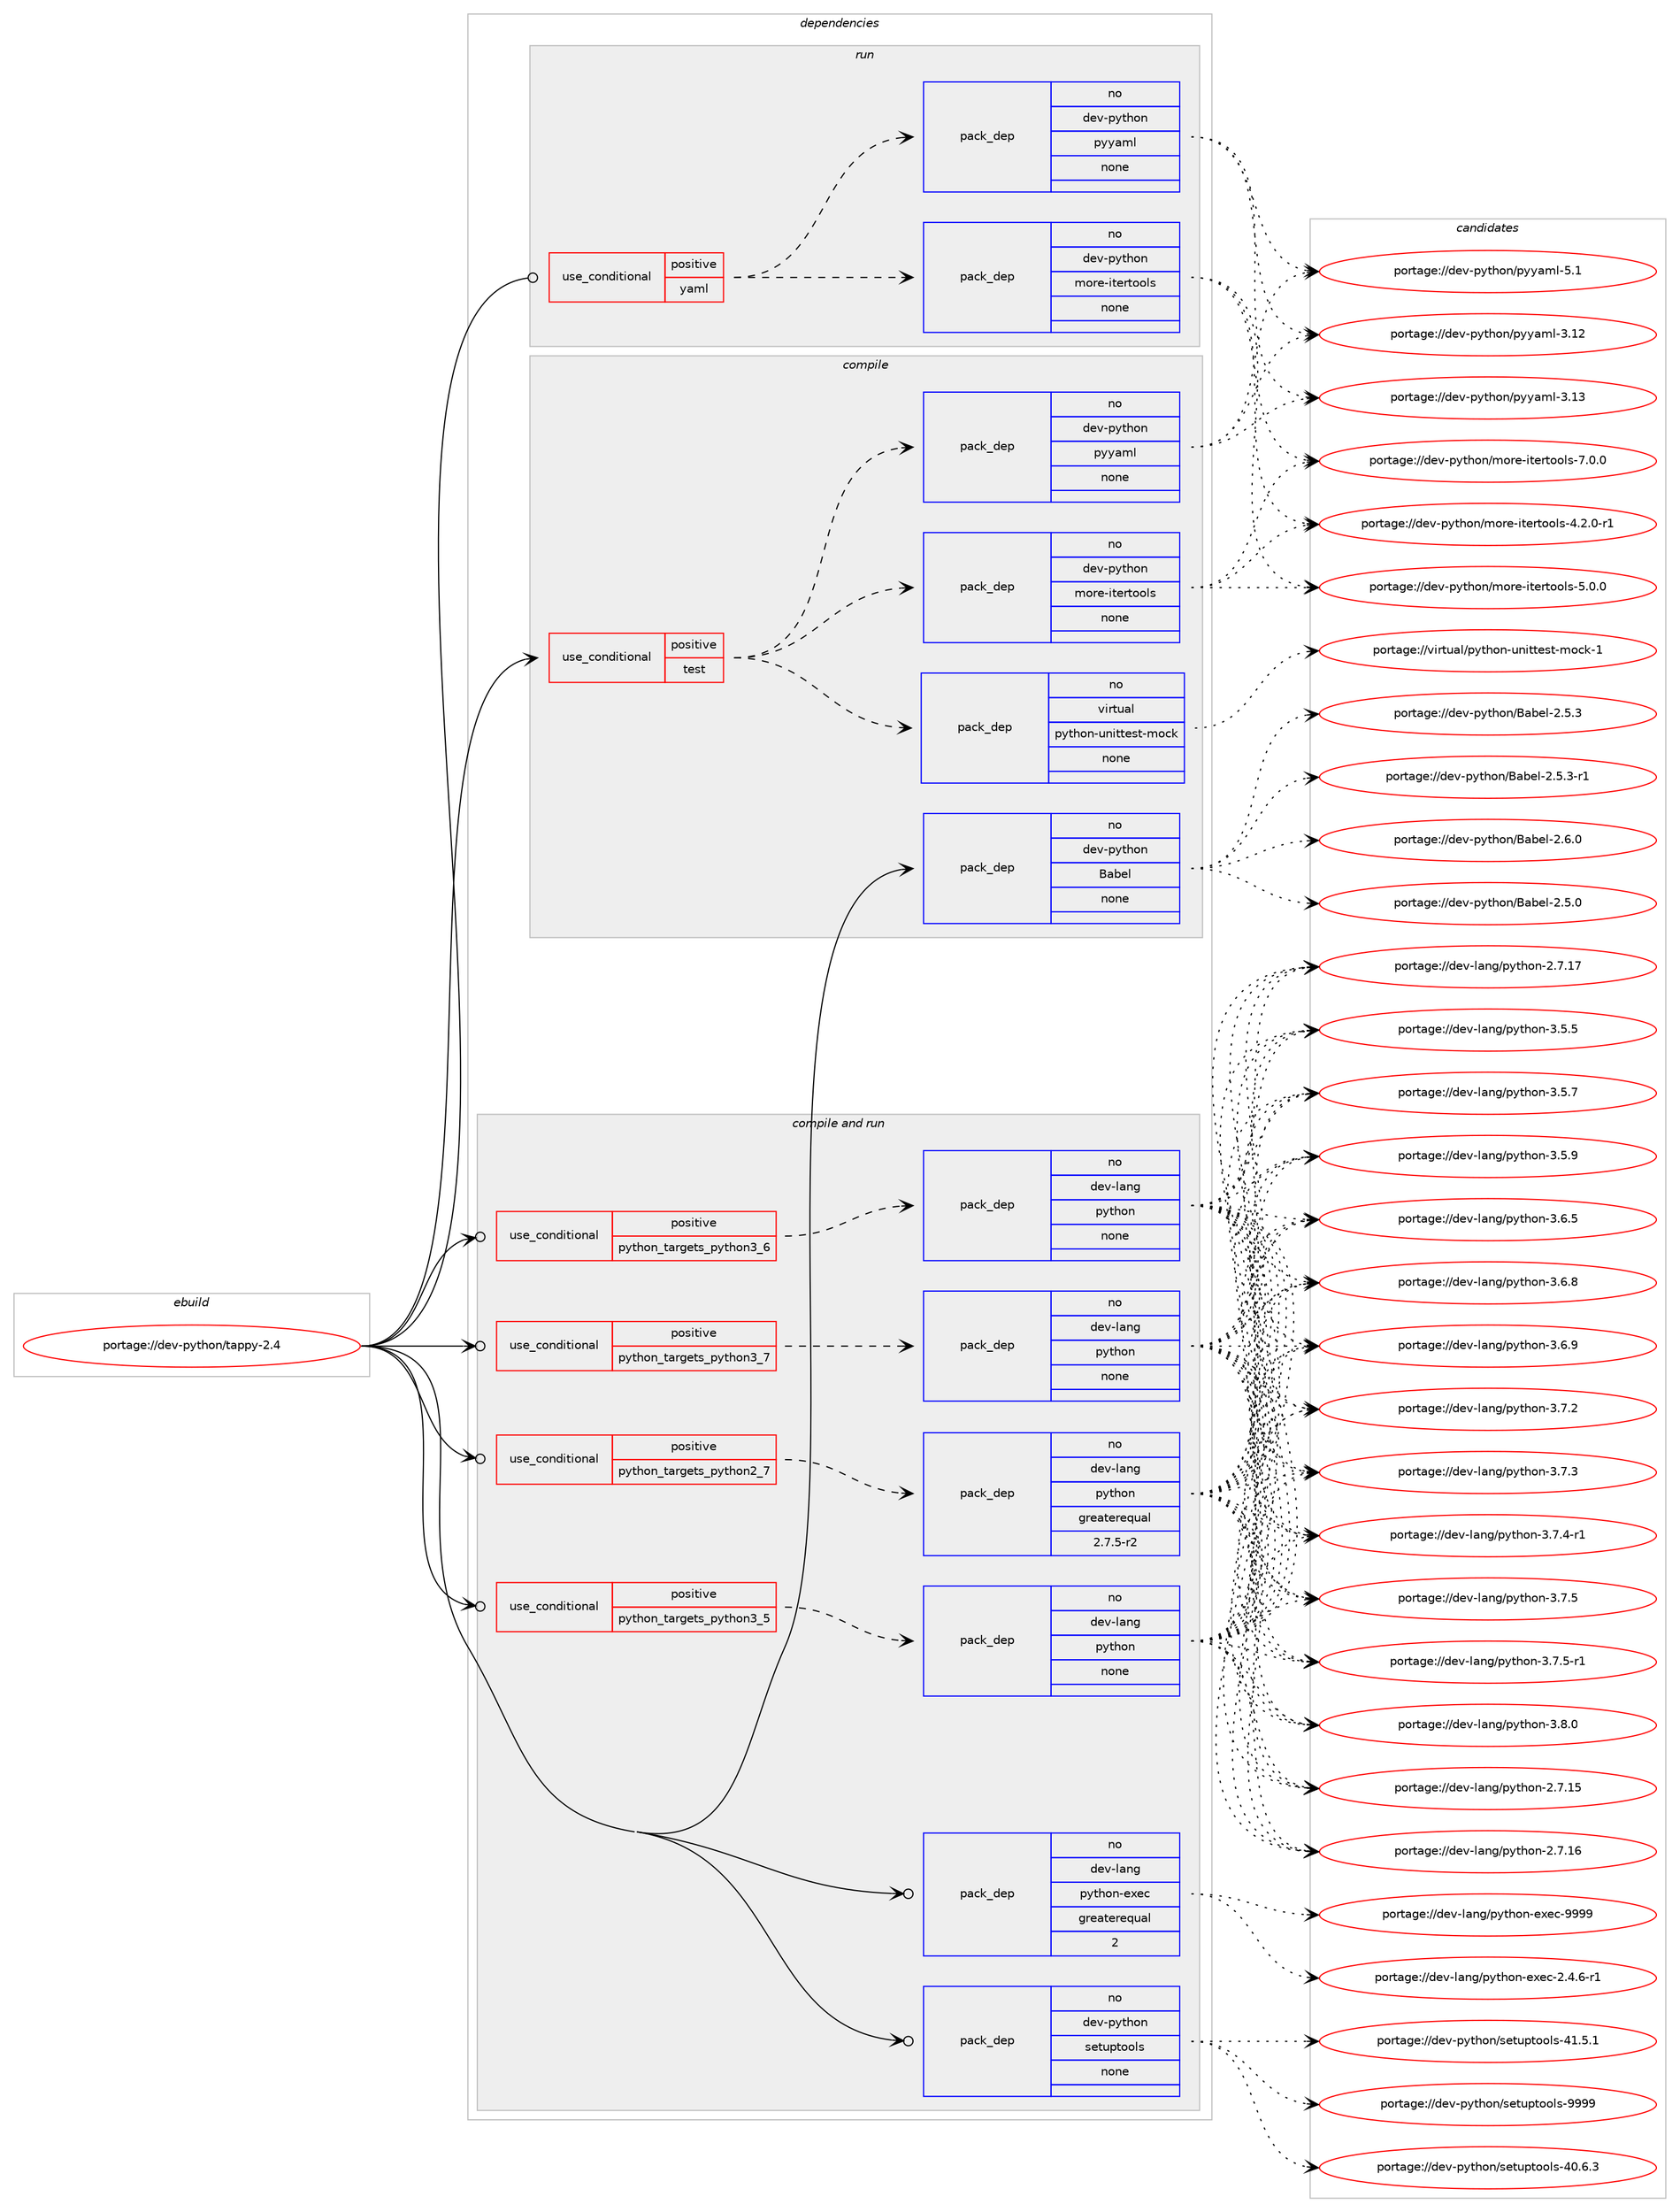 digraph prolog {

# *************
# Graph options
# *************

newrank=true;
concentrate=true;
compound=true;
graph [rankdir=LR,fontname=Helvetica,fontsize=10,ranksep=1.5];#, ranksep=2.5, nodesep=0.2];
edge  [arrowhead=vee];
node  [fontname=Helvetica,fontsize=10];

# **********
# The ebuild
# **********

subgraph cluster_leftcol {
color=gray;
rank=same;
label=<<i>ebuild</i>>;
id [label="portage://dev-python/tappy-2.4", color=red, width=4, href="../dev-python/tappy-2.4.svg"];
}

# ****************
# The dependencies
# ****************

subgraph cluster_midcol {
color=gray;
label=<<i>dependencies</i>>;
subgraph cluster_compile {
fillcolor="#eeeeee";
style=filled;
label=<<i>compile</i>>;
subgraph cond39559 {
dependency175048 [label=<<TABLE BORDER="0" CELLBORDER="1" CELLSPACING="0" CELLPADDING="4"><TR><TD ROWSPAN="3" CELLPADDING="10">use_conditional</TD></TR><TR><TD>positive</TD></TR><TR><TD>test</TD></TR></TABLE>>, shape=none, color=red];
subgraph pack132085 {
dependency175049 [label=<<TABLE BORDER="0" CELLBORDER="1" CELLSPACING="0" CELLPADDING="4" WIDTH="220"><TR><TD ROWSPAN="6" CELLPADDING="30">pack_dep</TD></TR><TR><TD WIDTH="110">no</TD></TR><TR><TD>dev-python</TD></TR><TR><TD>more-itertools</TD></TR><TR><TD>none</TD></TR><TR><TD></TD></TR></TABLE>>, shape=none, color=blue];
}
dependency175048:e -> dependency175049:w [weight=20,style="dashed",arrowhead="vee"];
subgraph pack132086 {
dependency175050 [label=<<TABLE BORDER="0" CELLBORDER="1" CELLSPACING="0" CELLPADDING="4" WIDTH="220"><TR><TD ROWSPAN="6" CELLPADDING="30">pack_dep</TD></TR><TR><TD WIDTH="110">no</TD></TR><TR><TD>dev-python</TD></TR><TR><TD>pyyaml</TD></TR><TR><TD>none</TD></TR><TR><TD></TD></TR></TABLE>>, shape=none, color=blue];
}
dependency175048:e -> dependency175050:w [weight=20,style="dashed",arrowhead="vee"];
subgraph pack132087 {
dependency175051 [label=<<TABLE BORDER="0" CELLBORDER="1" CELLSPACING="0" CELLPADDING="4" WIDTH="220"><TR><TD ROWSPAN="6" CELLPADDING="30">pack_dep</TD></TR><TR><TD WIDTH="110">no</TD></TR><TR><TD>virtual</TD></TR><TR><TD>python-unittest-mock</TD></TR><TR><TD>none</TD></TR><TR><TD></TD></TR></TABLE>>, shape=none, color=blue];
}
dependency175048:e -> dependency175051:w [weight=20,style="dashed",arrowhead="vee"];
}
id:e -> dependency175048:w [weight=20,style="solid",arrowhead="vee"];
subgraph pack132088 {
dependency175052 [label=<<TABLE BORDER="0" CELLBORDER="1" CELLSPACING="0" CELLPADDING="4" WIDTH="220"><TR><TD ROWSPAN="6" CELLPADDING="30">pack_dep</TD></TR><TR><TD WIDTH="110">no</TD></TR><TR><TD>dev-python</TD></TR><TR><TD>Babel</TD></TR><TR><TD>none</TD></TR><TR><TD></TD></TR></TABLE>>, shape=none, color=blue];
}
id:e -> dependency175052:w [weight=20,style="solid",arrowhead="vee"];
}
subgraph cluster_compileandrun {
fillcolor="#eeeeee";
style=filled;
label=<<i>compile and run</i>>;
subgraph cond39560 {
dependency175053 [label=<<TABLE BORDER="0" CELLBORDER="1" CELLSPACING="0" CELLPADDING="4"><TR><TD ROWSPAN="3" CELLPADDING="10">use_conditional</TD></TR><TR><TD>positive</TD></TR><TR><TD>python_targets_python2_7</TD></TR></TABLE>>, shape=none, color=red];
subgraph pack132089 {
dependency175054 [label=<<TABLE BORDER="0" CELLBORDER="1" CELLSPACING="0" CELLPADDING="4" WIDTH="220"><TR><TD ROWSPAN="6" CELLPADDING="30">pack_dep</TD></TR><TR><TD WIDTH="110">no</TD></TR><TR><TD>dev-lang</TD></TR><TR><TD>python</TD></TR><TR><TD>greaterequal</TD></TR><TR><TD>2.7.5-r2</TD></TR></TABLE>>, shape=none, color=blue];
}
dependency175053:e -> dependency175054:w [weight=20,style="dashed",arrowhead="vee"];
}
id:e -> dependency175053:w [weight=20,style="solid",arrowhead="odotvee"];
subgraph cond39561 {
dependency175055 [label=<<TABLE BORDER="0" CELLBORDER="1" CELLSPACING="0" CELLPADDING="4"><TR><TD ROWSPAN="3" CELLPADDING="10">use_conditional</TD></TR><TR><TD>positive</TD></TR><TR><TD>python_targets_python3_5</TD></TR></TABLE>>, shape=none, color=red];
subgraph pack132090 {
dependency175056 [label=<<TABLE BORDER="0" CELLBORDER="1" CELLSPACING="0" CELLPADDING="4" WIDTH="220"><TR><TD ROWSPAN="6" CELLPADDING="30">pack_dep</TD></TR><TR><TD WIDTH="110">no</TD></TR><TR><TD>dev-lang</TD></TR><TR><TD>python</TD></TR><TR><TD>none</TD></TR><TR><TD></TD></TR></TABLE>>, shape=none, color=blue];
}
dependency175055:e -> dependency175056:w [weight=20,style="dashed",arrowhead="vee"];
}
id:e -> dependency175055:w [weight=20,style="solid",arrowhead="odotvee"];
subgraph cond39562 {
dependency175057 [label=<<TABLE BORDER="0" CELLBORDER="1" CELLSPACING="0" CELLPADDING="4"><TR><TD ROWSPAN="3" CELLPADDING="10">use_conditional</TD></TR><TR><TD>positive</TD></TR><TR><TD>python_targets_python3_6</TD></TR></TABLE>>, shape=none, color=red];
subgraph pack132091 {
dependency175058 [label=<<TABLE BORDER="0" CELLBORDER="1" CELLSPACING="0" CELLPADDING="4" WIDTH="220"><TR><TD ROWSPAN="6" CELLPADDING="30">pack_dep</TD></TR><TR><TD WIDTH="110">no</TD></TR><TR><TD>dev-lang</TD></TR><TR><TD>python</TD></TR><TR><TD>none</TD></TR><TR><TD></TD></TR></TABLE>>, shape=none, color=blue];
}
dependency175057:e -> dependency175058:w [weight=20,style="dashed",arrowhead="vee"];
}
id:e -> dependency175057:w [weight=20,style="solid",arrowhead="odotvee"];
subgraph cond39563 {
dependency175059 [label=<<TABLE BORDER="0" CELLBORDER="1" CELLSPACING="0" CELLPADDING="4"><TR><TD ROWSPAN="3" CELLPADDING="10">use_conditional</TD></TR><TR><TD>positive</TD></TR><TR><TD>python_targets_python3_7</TD></TR></TABLE>>, shape=none, color=red];
subgraph pack132092 {
dependency175060 [label=<<TABLE BORDER="0" CELLBORDER="1" CELLSPACING="0" CELLPADDING="4" WIDTH="220"><TR><TD ROWSPAN="6" CELLPADDING="30">pack_dep</TD></TR><TR><TD WIDTH="110">no</TD></TR><TR><TD>dev-lang</TD></TR><TR><TD>python</TD></TR><TR><TD>none</TD></TR><TR><TD></TD></TR></TABLE>>, shape=none, color=blue];
}
dependency175059:e -> dependency175060:w [weight=20,style="dashed",arrowhead="vee"];
}
id:e -> dependency175059:w [weight=20,style="solid",arrowhead="odotvee"];
subgraph pack132093 {
dependency175061 [label=<<TABLE BORDER="0" CELLBORDER="1" CELLSPACING="0" CELLPADDING="4" WIDTH="220"><TR><TD ROWSPAN="6" CELLPADDING="30">pack_dep</TD></TR><TR><TD WIDTH="110">no</TD></TR><TR><TD>dev-lang</TD></TR><TR><TD>python-exec</TD></TR><TR><TD>greaterequal</TD></TR><TR><TD>2</TD></TR></TABLE>>, shape=none, color=blue];
}
id:e -> dependency175061:w [weight=20,style="solid",arrowhead="odotvee"];
subgraph pack132094 {
dependency175062 [label=<<TABLE BORDER="0" CELLBORDER="1" CELLSPACING="0" CELLPADDING="4" WIDTH="220"><TR><TD ROWSPAN="6" CELLPADDING="30">pack_dep</TD></TR><TR><TD WIDTH="110">no</TD></TR><TR><TD>dev-python</TD></TR><TR><TD>setuptools</TD></TR><TR><TD>none</TD></TR><TR><TD></TD></TR></TABLE>>, shape=none, color=blue];
}
id:e -> dependency175062:w [weight=20,style="solid",arrowhead="odotvee"];
}
subgraph cluster_run {
fillcolor="#eeeeee";
style=filled;
label=<<i>run</i>>;
subgraph cond39564 {
dependency175063 [label=<<TABLE BORDER="0" CELLBORDER="1" CELLSPACING="0" CELLPADDING="4"><TR><TD ROWSPAN="3" CELLPADDING="10">use_conditional</TD></TR><TR><TD>positive</TD></TR><TR><TD>yaml</TD></TR></TABLE>>, shape=none, color=red];
subgraph pack132095 {
dependency175064 [label=<<TABLE BORDER="0" CELLBORDER="1" CELLSPACING="0" CELLPADDING="4" WIDTH="220"><TR><TD ROWSPAN="6" CELLPADDING="30">pack_dep</TD></TR><TR><TD WIDTH="110">no</TD></TR><TR><TD>dev-python</TD></TR><TR><TD>more-itertools</TD></TR><TR><TD>none</TD></TR><TR><TD></TD></TR></TABLE>>, shape=none, color=blue];
}
dependency175063:e -> dependency175064:w [weight=20,style="dashed",arrowhead="vee"];
subgraph pack132096 {
dependency175065 [label=<<TABLE BORDER="0" CELLBORDER="1" CELLSPACING="0" CELLPADDING="4" WIDTH="220"><TR><TD ROWSPAN="6" CELLPADDING="30">pack_dep</TD></TR><TR><TD WIDTH="110">no</TD></TR><TR><TD>dev-python</TD></TR><TR><TD>pyyaml</TD></TR><TR><TD>none</TD></TR><TR><TD></TD></TR></TABLE>>, shape=none, color=blue];
}
dependency175063:e -> dependency175065:w [weight=20,style="dashed",arrowhead="vee"];
}
id:e -> dependency175063:w [weight=20,style="solid",arrowhead="odot"];
}
}

# **************
# The candidates
# **************

subgraph cluster_choices {
rank=same;
color=gray;
label=<<i>candidates</i>>;

subgraph choice132085 {
color=black;
nodesep=1;
choiceportage1001011184511212111610411111047109111114101451051161011141161111111081154552465046484511449 [label="portage://dev-python/more-itertools-4.2.0-r1", color=red, width=4,href="../dev-python/more-itertools-4.2.0-r1.svg"];
choiceportage100101118451121211161041111104710911111410145105116101114116111111108115455346484648 [label="portage://dev-python/more-itertools-5.0.0", color=red, width=4,href="../dev-python/more-itertools-5.0.0.svg"];
choiceportage100101118451121211161041111104710911111410145105116101114116111111108115455546484648 [label="portage://dev-python/more-itertools-7.0.0", color=red, width=4,href="../dev-python/more-itertools-7.0.0.svg"];
dependency175049:e -> choiceportage1001011184511212111610411111047109111114101451051161011141161111111081154552465046484511449:w [style=dotted,weight="100"];
dependency175049:e -> choiceportage100101118451121211161041111104710911111410145105116101114116111111108115455346484648:w [style=dotted,weight="100"];
dependency175049:e -> choiceportage100101118451121211161041111104710911111410145105116101114116111111108115455546484648:w [style=dotted,weight="100"];
}
subgraph choice132086 {
color=black;
nodesep=1;
choiceportage1001011184511212111610411111047112121121971091084551464950 [label="portage://dev-python/pyyaml-3.12", color=red, width=4,href="../dev-python/pyyaml-3.12.svg"];
choiceportage1001011184511212111610411111047112121121971091084551464951 [label="portage://dev-python/pyyaml-3.13", color=red, width=4,href="../dev-python/pyyaml-3.13.svg"];
choiceportage10010111845112121116104111110471121211219710910845534649 [label="portage://dev-python/pyyaml-5.1", color=red, width=4,href="../dev-python/pyyaml-5.1.svg"];
dependency175050:e -> choiceportage1001011184511212111610411111047112121121971091084551464950:w [style=dotted,weight="100"];
dependency175050:e -> choiceportage1001011184511212111610411111047112121121971091084551464951:w [style=dotted,weight="100"];
dependency175050:e -> choiceportage10010111845112121116104111110471121211219710910845534649:w [style=dotted,weight="100"];
}
subgraph choice132087 {
color=black;
nodesep=1;
choiceportage11810511411611797108471121211161041111104511711010511611610111511645109111991074549 [label="portage://virtual/python-unittest-mock-1", color=red, width=4,href="../virtual/python-unittest-mock-1.svg"];
dependency175051:e -> choiceportage11810511411611797108471121211161041111104511711010511611610111511645109111991074549:w [style=dotted,weight="100"];
}
subgraph choice132088 {
color=black;
nodesep=1;
choiceportage1001011184511212111610411111047669798101108455046534648 [label="portage://dev-python/Babel-2.5.0", color=red, width=4,href="../dev-python/Babel-2.5.0.svg"];
choiceportage1001011184511212111610411111047669798101108455046534651 [label="portage://dev-python/Babel-2.5.3", color=red, width=4,href="../dev-python/Babel-2.5.3.svg"];
choiceportage10010111845112121116104111110476697981011084550465346514511449 [label="portage://dev-python/Babel-2.5.3-r1", color=red, width=4,href="../dev-python/Babel-2.5.3-r1.svg"];
choiceportage1001011184511212111610411111047669798101108455046544648 [label="portage://dev-python/Babel-2.6.0", color=red, width=4,href="../dev-python/Babel-2.6.0.svg"];
dependency175052:e -> choiceportage1001011184511212111610411111047669798101108455046534648:w [style=dotted,weight="100"];
dependency175052:e -> choiceportage1001011184511212111610411111047669798101108455046534651:w [style=dotted,weight="100"];
dependency175052:e -> choiceportage10010111845112121116104111110476697981011084550465346514511449:w [style=dotted,weight="100"];
dependency175052:e -> choiceportage1001011184511212111610411111047669798101108455046544648:w [style=dotted,weight="100"];
}
subgraph choice132089 {
color=black;
nodesep=1;
choiceportage10010111845108971101034711212111610411111045504655464953 [label="portage://dev-lang/python-2.7.15", color=red, width=4,href="../dev-lang/python-2.7.15.svg"];
choiceportage10010111845108971101034711212111610411111045504655464954 [label="portage://dev-lang/python-2.7.16", color=red, width=4,href="../dev-lang/python-2.7.16.svg"];
choiceportage10010111845108971101034711212111610411111045504655464955 [label="portage://dev-lang/python-2.7.17", color=red, width=4,href="../dev-lang/python-2.7.17.svg"];
choiceportage100101118451089711010347112121116104111110455146534653 [label="portage://dev-lang/python-3.5.5", color=red, width=4,href="../dev-lang/python-3.5.5.svg"];
choiceportage100101118451089711010347112121116104111110455146534655 [label="portage://dev-lang/python-3.5.7", color=red, width=4,href="../dev-lang/python-3.5.7.svg"];
choiceportage100101118451089711010347112121116104111110455146534657 [label="portage://dev-lang/python-3.5.9", color=red, width=4,href="../dev-lang/python-3.5.9.svg"];
choiceportage100101118451089711010347112121116104111110455146544653 [label="portage://dev-lang/python-3.6.5", color=red, width=4,href="../dev-lang/python-3.6.5.svg"];
choiceportage100101118451089711010347112121116104111110455146544656 [label="portage://dev-lang/python-3.6.8", color=red, width=4,href="../dev-lang/python-3.6.8.svg"];
choiceportage100101118451089711010347112121116104111110455146544657 [label="portage://dev-lang/python-3.6.9", color=red, width=4,href="../dev-lang/python-3.6.9.svg"];
choiceportage100101118451089711010347112121116104111110455146554650 [label="portage://dev-lang/python-3.7.2", color=red, width=4,href="../dev-lang/python-3.7.2.svg"];
choiceportage100101118451089711010347112121116104111110455146554651 [label="portage://dev-lang/python-3.7.3", color=red, width=4,href="../dev-lang/python-3.7.3.svg"];
choiceportage1001011184510897110103471121211161041111104551465546524511449 [label="portage://dev-lang/python-3.7.4-r1", color=red, width=4,href="../dev-lang/python-3.7.4-r1.svg"];
choiceportage100101118451089711010347112121116104111110455146554653 [label="portage://dev-lang/python-3.7.5", color=red, width=4,href="../dev-lang/python-3.7.5.svg"];
choiceportage1001011184510897110103471121211161041111104551465546534511449 [label="portage://dev-lang/python-3.7.5-r1", color=red, width=4,href="../dev-lang/python-3.7.5-r1.svg"];
choiceportage100101118451089711010347112121116104111110455146564648 [label="portage://dev-lang/python-3.8.0", color=red, width=4,href="../dev-lang/python-3.8.0.svg"];
dependency175054:e -> choiceportage10010111845108971101034711212111610411111045504655464953:w [style=dotted,weight="100"];
dependency175054:e -> choiceportage10010111845108971101034711212111610411111045504655464954:w [style=dotted,weight="100"];
dependency175054:e -> choiceportage10010111845108971101034711212111610411111045504655464955:w [style=dotted,weight="100"];
dependency175054:e -> choiceportage100101118451089711010347112121116104111110455146534653:w [style=dotted,weight="100"];
dependency175054:e -> choiceportage100101118451089711010347112121116104111110455146534655:w [style=dotted,weight="100"];
dependency175054:e -> choiceportage100101118451089711010347112121116104111110455146534657:w [style=dotted,weight="100"];
dependency175054:e -> choiceportage100101118451089711010347112121116104111110455146544653:w [style=dotted,weight="100"];
dependency175054:e -> choiceportage100101118451089711010347112121116104111110455146544656:w [style=dotted,weight="100"];
dependency175054:e -> choiceportage100101118451089711010347112121116104111110455146544657:w [style=dotted,weight="100"];
dependency175054:e -> choiceportage100101118451089711010347112121116104111110455146554650:w [style=dotted,weight="100"];
dependency175054:e -> choiceportage100101118451089711010347112121116104111110455146554651:w [style=dotted,weight="100"];
dependency175054:e -> choiceportage1001011184510897110103471121211161041111104551465546524511449:w [style=dotted,weight="100"];
dependency175054:e -> choiceportage100101118451089711010347112121116104111110455146554653:w [style=dotted,weight="100"];
dependency175054:e -> choiceportage1001011184510897110103471121211161041111104551465546534511449:w [style=dotted,weight="100"];
dependency175054:e -> choiceportage100101118451089711010347112121116104111110455146564648:w [style=dotted,weight="100"];
}
subgraph choice132090 {
color=black;
nodesep=1;
choiceportage10010111845108971101034711212111610411111045504655464953 [label="portage://dev-lang/python-2.7.15", color=red, width=4,href="../dev-lang/python-2.7.15.svg"];
choiceportage10010111845108971101034711212111610411111045504655464954 [label="portage://dev-lang/python-2.7.16", color=red, width=4,href="../dev-lang/python-2.7.16.svg"];
choiceportage10010111845108971101034711212111610411111045504655464955 [label="portage://dev-lang/python-2.7.17", color=red, width=4,href="../dev-lang/python-2.7.17.svg"];
choiceportage100101118451089711010347112121116104111110455146534653 [label="portage://dev-lang/python-3.5.5", color=red, width=4,href="../dev-lang/python-3.5.5.svg"];
choiceportage100101118451089711010347112121116104111110455146534655 [label="portage://dev-lang/python-3.5.7", color=red, width=4,href="../dev-lang/python-3.5.7.svg"];
choiceportage100101118451089711010347112121116104111110455146534657 [label="portage://dev-lang/python-3.5.9", color=red, width=4,href="../dev-lang/python-3.5.9.svg"];
choiceportage100101118451089711010347112121116104111110455146544653 [label="portage://dev-lang/python-3.6.5", color=red, width=4,href="../dev-lang/python-3.6.5.svg"];
choiceportage100101118451089711010347112121116104111110455146544656 [label="portage://dev-lang/python-3.6.8", color=red, width=4,href="../dev-lang/python-3.6.8.svg"];
choiceportage100101118451089711010347112121116104111110455146544657 [label="portage://dev-lang/python-3.6.9", color=red, width=4,href="../dev-lang/python-3.6.9.svg"];
choiceportage100101118451089711010347112121116104111110455146554650 [label="portage://dev-lang/python-3.7.2", color=red, width=4,href="../dev-lang/python-3.7.2.svg"];
choiceportage100101118451089711010347112121116104111110455146554651 [label="portage://dev-lang/python-3.7.3", color=red, width=4,href="../dev-lang/python-3.7.3.svg"];
choiceportage1001011184510897110103471121211161041111104551465546524511449 [label="portage://dev-lang/python-3.7.4-r1", color=red, width=4,href="../dev-lang/python-3.7.4-r1.svg"];
choiceportage100101118451089711010347112121116104111110455146554653 [label="portage://dev-lang/python-3.7.5", color=red, width=4,href="../dev-lang/python-3.7.5.svg"];
choiceportage1001011184510897110103471121211161041111104551465546534511449 [label="portage://dev-lang/python-3.7.5-r1", color=red, width=4,href="../dev-lang/python-3.7.5-r1.svg"];
choiceportage100101118451089711010347112121116104111110455146564648 [label="portage://dev-lang/python-3.8.0", color=red, width=4,href="../dev-lang/python-3.8.0.svg"];
dependency175056:e -> choiceportage10010111845108971101034711212111610411111045504655464953:w [style=dotted,weight="100"];
dependency175056:e -> choiceportage10010111845108971101034711212111610411111045504655464954:w [style=dotted,weight="100"];
dependency175056:e -> choiceportage10010111845108971101034711212111610411111045504655464955:w [style=dotted,weight="100"];
dependency175056:e -> choiceportage100101118451089711010347112121116104111110455146534653:w [style=dotted,weight="100"];
dependency175056:e -> choiceportage100101118451089711010347112121116104111110455146534655:w [style=dotted,weight="100"];
dependency175056:e -> choiceportage100101118451089711010347112121116104111110455146534657:w [style=dotted,weight="100"];
dependency175056:e -> choiceportage100101118451089711010347112121116104111110455146544653:w [style=dotted,weight="100"];
dependency175056:e -> choiceportage100101118451089711010347112121116104111110455146544656:w [style=dotted,weight="100"];
dependency175056:e -> choiceportage100101118451089711010347112121116104111110455146544657:w [style=dotted,weight="100"];
dependency175056:e -> choiceportage100101118451089711010347112121116104111110455146554650:w [style=dotted,weight="100"];
dependency175056:e -> choiceportage100101118451089711010347112121116104111110455146554651:w [style=dotted,weight="100"];
dependency175056:e -> choiceportage1001011184510897110103471121211161041111104551465546524511449:w [style=dotted,weight="100"];
dependency175056:e -> choiceportage100101118451089711010347112121116104111110455146554653:w [style=dotted,weight="100"];
dependency175056:e -> choiceportage1001011184510897110103471121211161041111104551465546534511449:w [style=dotted,weight="100"];
dependency175056:e -> choiceportage100101118451089711010347112121116104111110455146564648:w [style=dotted,weight="100"];
}
subgraph choice132091 {
color=black;
nodesep=1;
choiceportage10010111845108971101034711212111610411111045504655464953 [label="portage://dev-lang/python-2.7.15", color=red, width=4,href="../dev-lang/python-2.7.15.svg"];
choiceportage10010111845108971101034711212111610411111045504655464954 [label="portage://dev-lang/python-2.7.16", color=red, width=4,href="../dev-lang/python-2.7.16.svg"];
choiceportage10010111845108971101034711212111610411111045504655464955 [label="portage://dev-lang/python-2.7.17", color=red, width=4,href="../dev-lang/python-2.7.17.svg"];
choiceportage100101118451089711010347112121116104111110455146534653 [label="portage://dev-lang/python-3.5.5", color=red, width=4,href="../dev-lang/python-3.5.5.svg"];
choiceportage100101118451089711010347112121116104111110455146534655 [label="portage://dev-lang/python-3.5.7", color=red, width=4,href="../dev-lang/python-3.5.7.svg"];
choiceportage100101118451089711010347112121116104111110455146534657 [label="portage://dev-lang/python-3.5.9", color=red, width=4,href="../dev-lang/python-3.5.9.svg"];
choiceportage100101118451089711010347112121116104111110455146544653 [label="portage://dev-lang/python-3.6.5", color=red, width=4,href="../dev-lang/python-3.6.5.svg"];
choiceportage100101118451089711010347112121116104111110455146544656 [label="portage://dev-lang/python-3.6.8", color=red, width=4,href="../dev-lang/python-3.6.8.svg"];
choiceportage100101118451089711010347112121116104111110455146544657 [label="portage://dev-lang/python-3.6.9", color=red, width=4,href="../dev-lang/python-3.6.9.svg"];
choiceportage100101118451089711010347112121116104111110455146554650 [label="portage://dev-lang/python-3.7.2", color=red, width=4,href="../dev-lang/python-3.7.2.svg"];
choiceportage100101118451089711010347112121116104111110455146554651 [label="portage://dev-lang/python-3.7.3", color=red, width=4,href="../dev-lang/python-3.7.3.svg"];
choiceportage1001011184510897110103471121211161041111104551465546524511449 [label="portage://dev-lang/python-3.7.4-r1", color=red, width=4,href="../dev-lang/python-3.7.4-r1.svg"];
choiceportage100101118451089711010347112121116104111110455146554653 [label="portage://dev-lang/python-3.7.5", color=red, width=4,href="../dev-lang/python-3.7.5.svg"];
choiceportage1001011184510897110103471121211161041111104551465546534511449 [label="portage://dev-lang/python-3.7.5-r1", color=red, width=4,href="../dev-lang/python-3.7.5-r1.svg"];
choiceportage100101118451089711010347112121116104111110455146564648 [label="portage://dev-lang/python-3.8.0", color=red, width=4,href="../dev-lang/python-3.8.0.svg"];
dependency175058:e -> choiceportage10010111845108971101034711212111610411111045504655464953:w [style=dotted,weight="100"];
dependency175058:e -> choiceportage10010111845108971101034711212111610411111045504655464954:w [style=dotted,weight="100"];
dependency175058:e -> choiceportage10010111845108971101034711212111610411111045504655464955:w [style=dotted,weight="100"];
dependency175058:e -> choiceportage100101118451089711010347112121116104111110455146534653:w [style=dotted,weight="100"];
dependency175058:e -> choiceportage100101118451089711010347112121116104111110455146534655:w [style=dotted,weight="100"];
dependency175058:e -> choiceportage100101118451089711010347112121116104111110455146534657:w [style=dotted,weight="100"];
dependency175058:e -> choiceportage100101118451089711010347112121116104111110455146544653:w [style=dotted,weight="100"];
dependency175058:e -> choiceportage100101118451089711010347112121116104111110455146544656:w [style=dotted,weight="100"];
dependency175058:e -> choiceportage100101118451089711010347112121116104111110455146544657:w [style=dotted,weight="100"];
dependency175058:e -> choiceportage100101118451089711010347112121116104111110455146554650:w [style=dotted,weight="100"];
dependency175058:e -> choiceportage100101118451089711010347112121116104111110455146554651:w [style=dotted,weight="100"];
dependency175058:e -> choiceportage1001011184510897110103471121211161041111104551465546524511449:w [style=dotted,weight="100"];
dependency175058:e -> choiceportage100101118451089711010347112121116104111110455146554653:w [style=dotted,weight="100"];
dependency175058:e -> choiceportage1001011184510897110103471121211161041111104551465546534511449:w [style=dotted,weight="100"];
dependency175058:e -> choiceportage100101118451089711010347112121116104111110455146564648:w [style=dotted,weight="100"];
}
subgraph choice132092 {
color=black;
nodesep=1;
choiceportage10010111845108971101034711212111610411111045504655464953 [label="portage://dev-lang/python-2.7.15", color=red, width=4,href="../dev-lang/python-2.7.15.svg"];
choiceportage10010111845108971101034711212111610411111045504655464954 [label="portage://dev-lang/python-2.7.16", color=red, width=4,href="../dev-lang/python-2.7.16.svg"];
choiceportage10010111845108971101034711212111610411111045504655464955 [label="portage://dev-lang/python-2.7.17", color=red, width=4,href="../dev-lang/python-2.7.17.svg"];
choiceportage100101118451089711010347112121116104111110455146534653 [label="portage://dev-lang/python-3.5.5", color=red, width=4,href="../dev-lang/python-3.5.5.svg"];
choiceportage100101118451089711010347112121116104111110455146534655 [label="portage://dev-lang/python-3.5.7", color=red, width=4,href="../dev-lang/python-3.5.7.svg"];
choiceportage100101118451089711010347112121116104111110455146534657 [label="portage://dev-lang/python-3.5.9", color=red, width=4,href="../dev-lang/python-3.5.9.svg"];
choiceportage100101118451089711010347112121116104111110455146544653 [label="portage://dev-lang/python-3.6.5", color=red, width=4,href="../dev-lang/python-3.6.5.svg"];
choiceportage100101118451089711010347112121116104111110455146544656 [label="portage://dev-lang/python-3.6.8", color=red, width=4,href="../dev-lang/python-3.6.8.svg"];
choiceportage100101118451089711010347112121116104111110455146544657 [label="portage://dev-lang/python-3.6.9", color=red, width=4,href="../dev-lang/python-3.6.9.svg"];
choiceportage100101118451089711010347112121116104111110455146554650 [label="portage://dev-lang/python-3.7.2", color=red, width=4,href="../dev-lang/python-3.7.2.svg"];
choiceportage100101118451089711010347112121116104111110455146554651 [label="portage://dev-lang/python-3.7.3", color=red, width=4,href="../dev-lang/python-3.7.3.svg"];
choiceportage1001011184510897110103471121211161041111104551465546524511449 [label="portage://dev-lang/python-3.7.4-r1", color=red, width=4,href="../dev-lang/python-3.7.4-r1.svg"];
choiceportage100101118451089711010347112121116104111110455146554653 [label="portage://dev-lang/python-3.7.5", color=red, width=4,href="../dev-lang/python-3.7.5.svg"];
choiceportage1001011184510897110103471121211161041111104551465546534511449 [label="portage://dev-lang/python-3.7.5-r1", color=red, width=4,href="../dev-lang/python-3.7.5-r1.svg"];
choiceportage100101118451089711010347112121116104111110455146564648 [label="portage://dev-lang/python-3.8.0", color=red, width=4,href="../dev-lang/python-3.8.0.svg"];
dependency175060:e -> choiceportage10010111845108971101034711212111610411111045504655464953:w [style=dotted,weight="100"];
dependency175060:e -> choiceportage10010111845108971101034711212111610411111045504655464954:w [style=dotted,weight="100"];
dependency175060:e -> choiceportage10010111845108971101034711212111610411111045504655464955:w [style=dotted,weight="100"];
dependency175060:e -> choiceportage100101118451089711010347112121116104111110455146534653:w [style=dotted,weight="100"];
dependency175060:e -> choiceportage100101118451089711010347112121116104111110455146534655:w [style=dotted,weight="100"];
dependency175060:e -> choiceportage100101118451089711010347112121116104111110455146534657:w [style=dotted,weight="100"];
dependency175060:e -> choiceportage100101118451089711010347112121116104111110455146544653:w [style=dotted,weight="100"];
dependency175060:e -> choiceportage100101118451089711010347112121116104111110455146544656:w [style=dotted,weight="100"];
dependency175060:e -> choiceportage100101118451089711010347112121116104111110455146544657:w [style=dotted,weight="100"];
dependency175060:e -> choiceportage100101118451089711010347112121116104111110455146554650:w [style=dotted,weight="100"];
dependency175060:e -> choiceportage100101118451089711010347112121116104111110455146554651:w [style=dotted,weight="100"];
dependency175060:e -> choiceportage1001011184510897110103471121211161041111104551465546524511449:w [style=dotted,weight="100"];
dependency175060:e -> choiceportage100101118451089711010347112121116104111110455146554653:w [style=dotted,weight="100"];
dependency175060:e -> choiceportage1001011184510897110103471121211161041111104551465546534511449:w [style=dotted,weight="100"];
dependency175060:e -> choiceportage100101118451089711010347112121116104111110455146564648:w [style=dotted,weight="100"];
}
subgraph choice132093 {
color=black;
nodesep=1;
choiceportage10010111845108971101034711212111610411111045101120101994550465246544511449 [label="portage://dev-lang/python-exec-2.4.6-r1", color=red, width=4,href="../dev-lang/python-exec-2.4.6-r1.svg"];
choiceportage10010111845108971101034711212111610411111045101120101994557575757 [label="portage://dev-lang/python-exec-9999", color=red, width=4,href="../dev-lang/python-exec-9999.svg"];
dependency175061:e -> choiceportage10010111845108971101034711212111610411111045101120101994550465246544511449:w [style=dotted,weight="100"];
dependency175061:e -> choiceportage10010111845108971101034711212111610411111045101120101994557575757:w [style=dotted,weight="100"];
}
subgraph choice132094 {
color=black;
nodesep=1;
choiceportage100101118451121211161041111104711510111611711211611111110811545524846544651 [label="portage://dev-python/setuptools-40.6.3", color=red, width=4,href="../dev-python/setuptools-40.6.3.svg"];
choiceportage100101118451121211161041111104711510111611711211611111110811545524946534649 [label="portage://dev-python/setuptools-41.5.1", color=red, width=4,href="../dev-python/setuptools-41.5.1.svg"];
choiceportage10010111845112121116104111110471151011161171121161111111081154557575757 [label="portage://dev-python/setuptools-9999", color=red, width=4,href="../dev-python/setuptools-9999.svg"];
dependency175062:e -> choiceportage100101118451121211161041111104711510111611711211611111110811545524846544651:w [style=dotted,weight="100"];
dependency175062:e -> choiceportage100101118451121211161041111104711510111611711211611111110811545524946534649:w [style=dotted,weight="100"];
dependency175062:e -> choiceportage10010111845112121116104111110471151011161171121161111111081154557575757:w [style=dotted,weight="100"];
}
subgraph choice132095 {
color=black;
nodesep=1;
choiceportage1001011184511212111610411111047109111114101451051161011141161111111081154552465046484511449 [label="portage://dev-python/more-itertools-4.2.0-r1", color=red, width=4,href="../dev-python/more-itertools-4.2.0-r1.svg"];
choiceportage100101118451121211161041111104710911111410145105116101114116111111108115455346484648 [label="portage://dev-python/more-itertools-5.0.0", color=red, width=4,href="../dev-python/more-itertools-5.0.0.svg"];
choiceportage100101118451121211161041111104710911111410145105116101114116111111108115455546484648 [label="portage://dev-python/more-itertools-7.0.0", color=red, width=4,href="../dev-python/more-itertools-7.0.0.svg"];
dependency175064:e -> choiceportage1001011184511212111610411111047109111114101451051161011141161111111081154552465046484511449:w [style=dotted,weight="100"];
dependency175064:e -> choiceportage100101118451121211161041111104710911111410145105116101114116111111108115455346484648:w [style=dotted,weight="100"];
dependency175064:e -> choiceportage100101118451121211161041111104710911111410145105116101114116111111108115455546484648:w [style=dotted,weight="100"];
}
subgraph choice132096 {
color=black;
nodesep=1;
choiceportage1001011184511212111610411111047112121121971091084551464950 [label="portage://dev-python/pyyaml-3.12", color=red, width=4,href="../dev-python/pyyaml-3.12.svg"];
choiceportage1001011184511212111610411111047112121121971091084551464951 [label="portage://dev-python/pyyaml-3.13", color=red, width=4,href="../dev-python/pyyaml-3.13.svg"];
choiceportage10010111845112121116104111110471121211219710910845534649 [label="portage://dev-python/pyyaml-5.1", color=red, width=4,href="../dev-python/pyyaml-5.1.svg"];
dependency175065:e -> choiceportage1001011184511212111610411111047112121121971091084551464950:w [style=dotted,weight="100"];
dependency175065:e -> choiceportage1001011184511212111610411111047112121121971091084551464951:w [style=dotted,weight="100"];
dependency175065:e -> choiceportage10010111845112121116104111110471121211219710910845534649:w [style=dotted,weight="100"];
}
}

}
